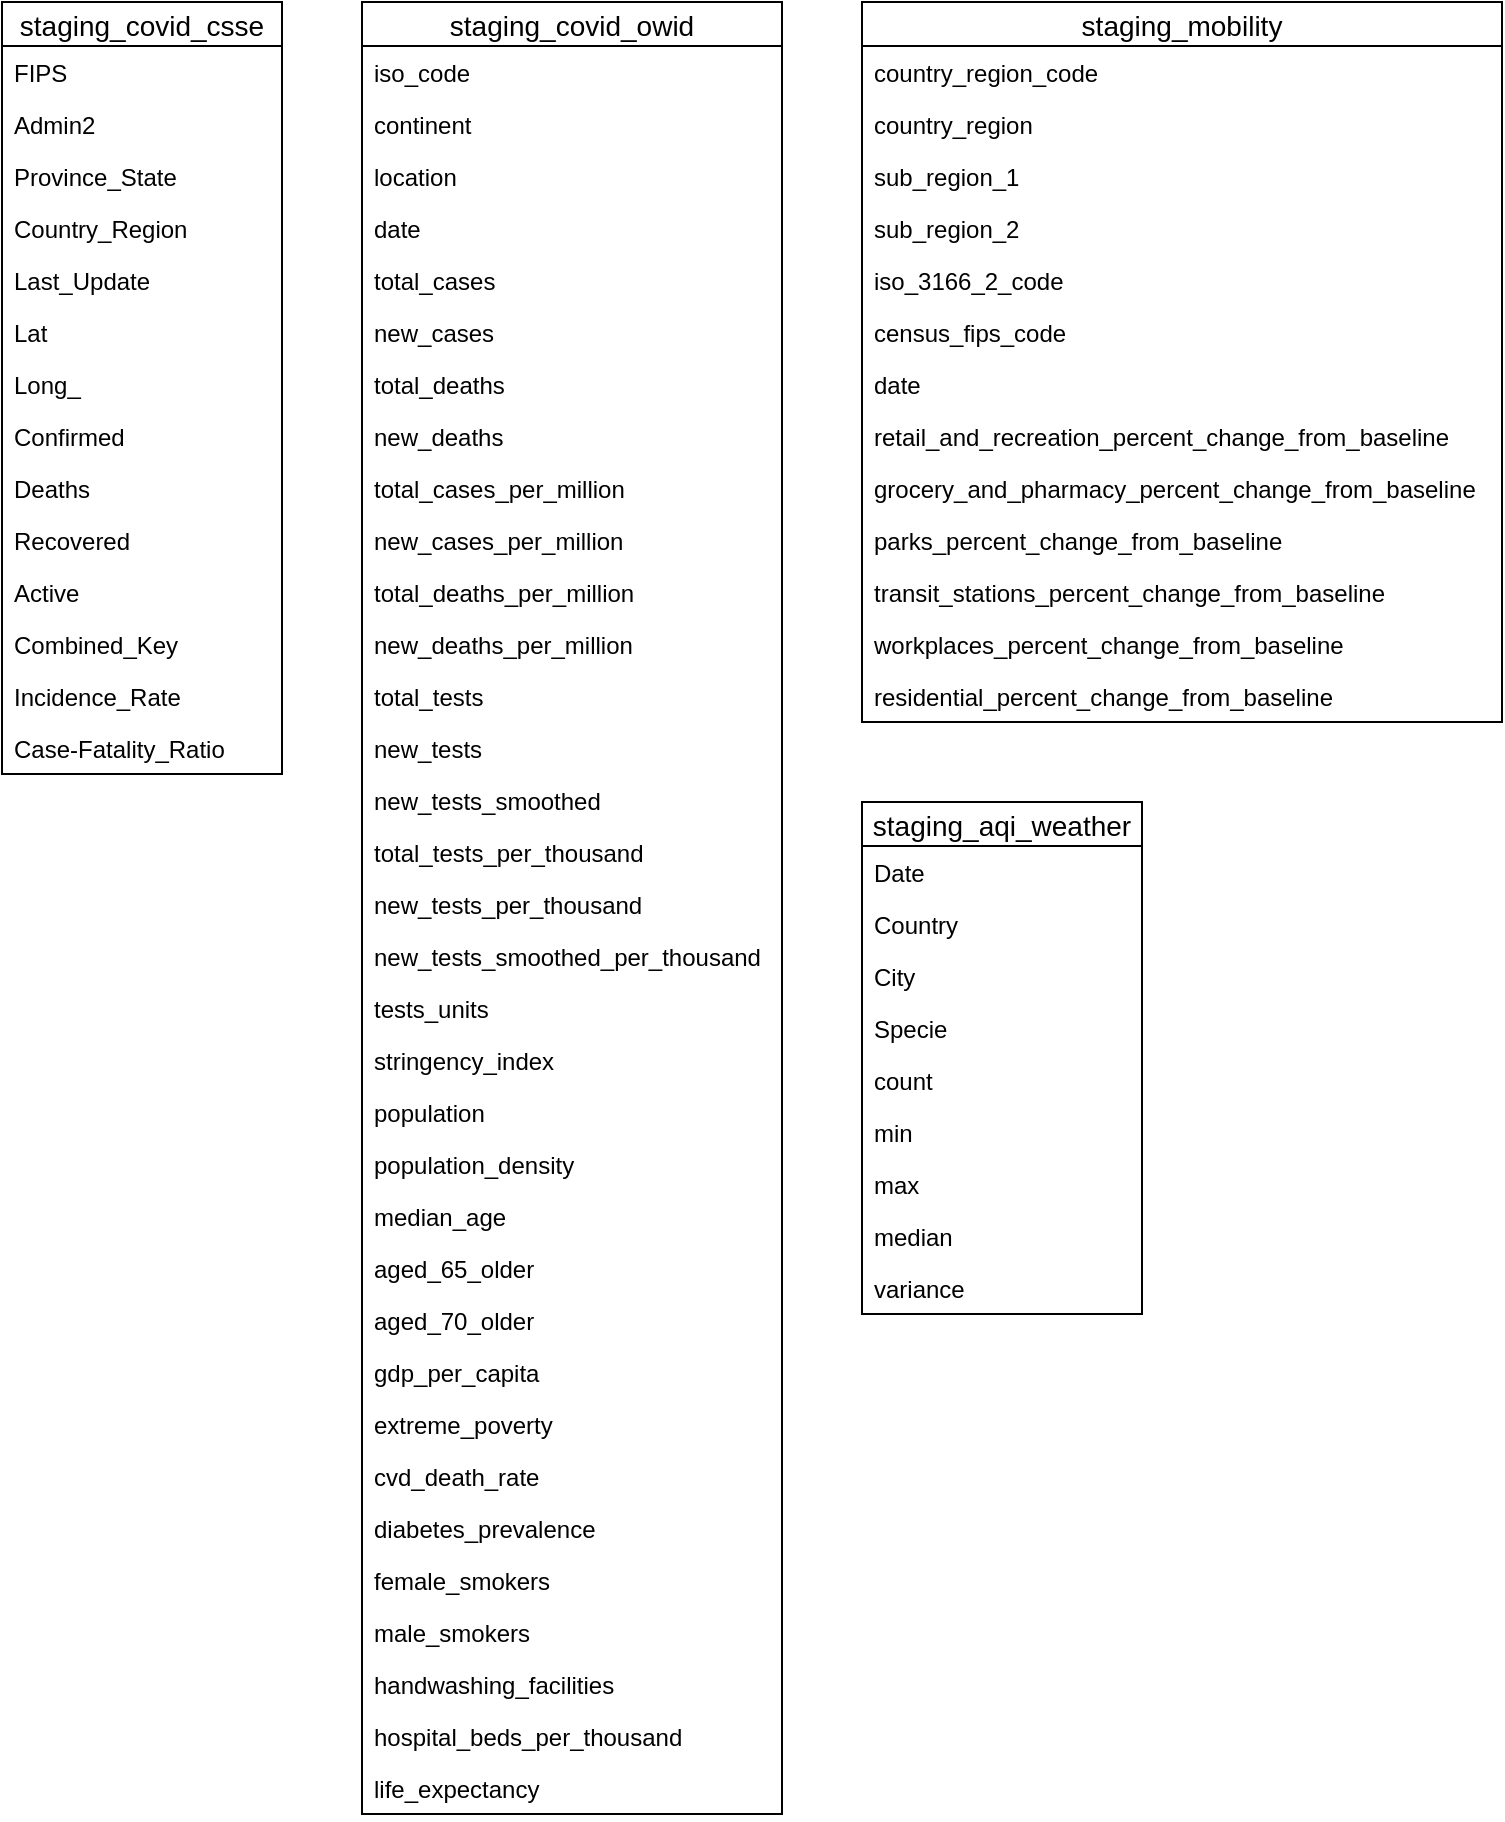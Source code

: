 <mxfile version="13.3.5" type="device"><diagram id="C5RBs43oDa-KdzZeNtuy" name="Page-1"><mxGraphModel dx="786" dy="541" grid="1" gridSize="10" guides="1" tooltips="1" connect="1" arrows="1" fold="1" page="1" pageScale="1" pageWidth="827" pageHeight="1169" math="0" shadow="0"><root><mxCell id="WIyWlLk6GJQsqaUBKTNV-0"/><mxCell id="WIyWlLk6GJQsqaUBKTNV-1" parent="WIyWlLk6GJQsqaUBKTNV-0"/><mxCell id="0DJro2yjPld6_gSCvydu-23" value="staging_covid_csse" style="swimlane;fontStyle=0;childLayout=stackLayout;horizontal=1;startSize=22;horizontalStack=0;resizeParent=1;resizeParentMax=0;resizeLast=0;collapsible=1;marginBottom=0;align=center;fontSize=14;shadow=0;rounded=0;comic=0;glass=0;swimlaneLine=1;" parent="WIyWlLk6GJQsqaUBKTNV-1" vertex="1"><mxGeometry x="40" y="40" width="140" height="386" as="geometry"/></mxCell><mxCell id="0DJro2yjPld6_gSCvydu-24" value="FIPS" style="text;strokeColor=none;fillColor=none;spacingLeft=4;spacingRight=4;overflow=hidden;rotatable=0;points=[[0,0.5],[1,0.5]];portConstraint=eastwest;fontSize=12;" parent="0DJro2yjPld6_gSCvydu-23" vertex="1"><mxGeometry y="22" width="140" height="26" as="geometry"/></mxCell><mxCell id="0DJro2yjPld6_gSCvydu-25" value="Admin2" style="text;strokeColor=none;fillColor=none;spacingLeft=4;spacingRight=4;overflow=hidden;rotatable=0;points=[[0,0.5],[1,0.5]];portConstraint=eastwest;fontSize=12;" parent="0DJro2yjPld6_gSCvydu-23" vertex="1"><mxGeometry y="48" width="140" height="26" as="geometry"/></mxCell><mxCell id="0DJro2yjPld6_gSCvydu-26" value="Province_State" style="text;strokeColor=none;fillColor=none;spacingLeft=4;spacingRight=4;overflow=hidden;rotatable=0;points=[[0,0.5],[1,0.5]];portConstraint=eastwest;fontSize=12;" parent="0DJro2yjPld6_gSCvydu-23" vertex="1"><mxGeometry y="74" width="140" height="26" as="geometry"/></mxCell><mxCell id="0DJro2yjPld6_gSCvydu-50" value="Country_Region" style="text;strokeColor=none;fillColor=none;spacingLeft=4;spacingRight=4;overflow=hidden;rotatable=0;points=[[0,0.5],[1,0.5]];portConstraint=eastwest;fontSize=12;" parent="0DJro2yjPld6_gSCvydu-23" vertex="1"><mxGeometry y="100" width="140" height="26" as="geometry"/></mxCell><mxCell id="0DJro2yjPld6_gSCvydu-51" value="Last_Update" style="text;strokeColor=none;fillColor=none;spacingLeft=4;spacingRight=4;overflow=hidden;rotatable=0;points=[[0,0.5],[1,0.5]];portConstraint=eastwest;fontSize=12;" parent="0DJro2yjPld6_gSCvydu-23" vertex="1"><mxGeometry y="126" width="140" height="26" as="geometry"/></mxCell><mxCell id="0DJro2yjPld6_gSCvydu-52" value="Lat" style="text;strokeColor=none;fillColor=none;spacingLeft=4;spacingRight=4;overflow=hidden;rotatable=0;points=[[0,0.5],[1,0.5]];portConstraint=eastwest;fontSize=12;" parent="0DJro2yjPld6_gSCvydu-23" vertex="1"><mxGeometry y="152" width="140" height="26" as="geometry"/></mxCell><mxCell id="0DJro2yjPld6_gSCvydu-53" value="Long_" style="text;strokeColor=none;fillColor=none;spacingLeft=4;spacingRight=4;overflow=hidden;rotatable=0;points=[[0,0.5],[1,0.5]];portConstraint=eastwest;fontSize=12;" parent="0DJro2yjPld6_gSCvydu-23" vertex="1"><mxGeometry y="178" width="140" height="26" as="geometry"/></mxCell><mxCell id="0DJro2yjPld6_gSCvydu-54" value="Confirmed" style="text;strokeColor=none;fillColor=none;spacingLeft=4;spacingRight=4;overflow=hidden;rotatable=0;points=[[0,0.5],[1,0.5]];portConstraint=eastwest;fontSize=12;" parent="0DJro2yjPld6_gSCvydu-23" vertex="1"><mxGeometry y="204" width="140" height="26" as="geometry"/></mxCell><mxCell id="0DJro2yjPld6_gSCvydu-55" value="Deaths" style="text;strokeColor=none;fillColor=none;spacingLeft=4;spacingRight=4;overflow=hidden;rotatable=0;points=[[0,0.5],[1,0.5]];portConstraint=eastwest;fontSize=12;" parent="0DJro2yjPld6_gSCvydu-23" vertex="1"><mxGeometry y="230" width="140" height="26" as="geometry"/></mxCell><mxCell id="0DJro2yjPld6_gSCvydu-56" value="Recovered" style="text;strokeColor=none;fillColor=none;spacingLeft=4;spacingRight=4;overflow=hidden;rotatable=0;points=[[0,0.5],[1,0.5]];portConstraint=eastwest;fontSize=12;" parent="0DJro2yjPld6_gSCvydu-23" vertex="1"><mxGeometry y="256" width="140" height="26" as="geometry"/></mxCell><mxCell id="0DJro2yjPld6_gSCvydu-57" value="Active" style="text;strokeColor=none;fillColor=none;spacingLeft=4;spacingRight=4;overflow=hidden;rotatable=0;points=[[0,0.5],[1,0.5]];portConstraint=eastwest;fontSize=12;" parent="0DJro2yjPld6_gSCvydu-23" vertex="1"><mxGeometry y="282" width="140" height="26" as="geometry"/></mxCell><mxCell id="0DJro2yjPld6_gSCvydu-58" value="Combined_Key" style="text;strokeColor=none;fillColor=none;spacingLeft=4;spacingRight=4;overflow=hidden;rotatable=0;points=[[0,0.5],[1,0.5]];portConstraint=eastwest;fontSize=12;" parent="0DJro2yjPld6_gSCvydu-23" vertex="1"><mxGeometry y="308" width="140" height="26" as="geometry"/></mxCell><mxCell id="0DJro2yjPld6_gSCvydu-60" value="Incidence_Rate" style="text;strokeColor=none;fillColor=none;spacingLeft=4;spacingRight=4;overflow=hidden;rotatable=0;points=[[0,0.5],[1,0.5]];portConstraint=eastwest;fontSize=12;" parent="0DJro2yjPld6_gSCvydu-23" vertex="1"><mxGeometry y="334" width="140" height="26" as="geometry"/></mxCell><mxCell id="0DJro2yjPld6_gSCvydu-61" value="Case-Fatality_Ratio" style="text;strokeColor=none;fillColor=none;spacingLeft=4;spacingRight=4;overflow=hidden;rotatable=0;points=[[0,0.5],[1,0.5]];portConstraint=eastwest;fontSize=12;" parent="0DJro2yjPld6_gSCvydu-23" vertex="1"><mxGeometry y="360" width="140" height="26" as="geometry"/></mxCell><mxCell id="0DJro2yjPld6_gSCvydu-27" value="staging_covid_owid" style="swimlane;fontStyle=0;childLayout=stackLayout;horizontal=1;startSize=22;horizontalStack=0;resizeParent=1;resizeParentMax=0;resizeLast=0;collapsible=1;marginBottom=0;align=center;fontSize=14;" parent="WIyWlLk6GJQsqaUBKTNV-1" vertex="1"><mxGeometry x="220" y="40" width="210" height="906" as="geometry"/></mxCell><mxCell id="0DJro2yjPld6_gSCvydu-28" value="iso_code" style="text;strokeColor=none;fillColor=none;spacingLeft=4;spacingRight=4;overflow=hidden;rotatable=0;points=[[0,0.5],[1,0.5]];portConstraint=eastwest;fontSize=12;" parent="0DJro2yjPld6_gSCvydu-27" vertex="1"><mxGeometry y="22" width="210" height="26" as="geometry"/></mxCell><mxCell id="0DJro2yjPld6_gSCvydu-29" value="continent" style="text;strokeColor=none;fillColor=none;spacingLeft=4;spacingRight=4;overflow=hidden;rotatable=0;points=[[0,0.5],[1,0.5]];portConstraint=eastwest;fontSize=12;" parent="0DJro2yjPld6_gSCvydu-27" vertex="1"><mxGeometry y="48" width="210" height="26" as="geometry"/></mxCell><mxCell id="0DJro2yjPld6_gSCvydu-30" value="location" style="text;strokeColor=none;fillColor=none;spacingLeft=4;spacingRight=4;overflow=hidden;rotatable=0;points=[[0,0.5],[1,0.5]];portConstraint=eastwest;fontSize=12;" parent="0DJro2yjPld6_gSCvydu-27" vertex="1"><mxGeometry y="74" width="210" height="26" as="geometry"/></mxCell><mxCell id="0DJro2yjPld6_gSCvydu-62" value="date" style="text;strokeColor=none;fillColor=none;spacingLeft=4;spacingRight=4;overflow=hidden;rotatable=0;points=[[0,0.5],[1,0.5]];portConstraint=eastwest;fontSize=12;" parent="0DJro2yjPld6_gSCvydu-27" vertex="1"><mxGeometry y="100" width="210" height="26" as="geometry"/></mxCell><mxCell id="0DJro2yjPld6_gSCvydu-63" value="total_cases" style="text;strokeColor=none;fillColor=none;spacingLeft=4;spacingRight=4;overflow=hidden;rotatable=0;points=[[0,0.5],[1,0.5]];portConstraint=eastwest;fontSize=12;" parent="0DJro2yjPld6_gSCvydu-27" vertex="1"><mxGeometry y="126" width="210" height="26" as="geometry"/></mxCell><mxCell id="0DJro2yjPld6_gSCvydu-64" value="new_cases" style="text;strokeColor=none;fillColor=none;spacingLeft=4;spacingRight=4;overflow=hidden;rotatable=0;points=[[0,0.5],[1,0.5]];portConstraint=eastwest;fontSize=12;" parent="0DJro2yjPld6_gSCvydu-27" vertex="1"><mxGeometry y="152" width="210" height="26" as="geometry"/></mxCell><mxCell id="0DJro2yjPld6_gSCvydu-65" value="total_deaths" style="text;strokeColor=none;fillColor=none;spacingLeft=4;spacingRight=4;overflow=hidden;rotatable=0;points=[[0,0.5],[1,0.5]];portConstraint=eastwest;fontSize=12;" parent="0DJro2yjPld6_gSCvydu-27" vertex="1"><mxGeometry y="178" width="210" height="26" as="geometry"/></mxCell><mxCell id="0DJro2yjPld6_gSCvydu-66" value="new_deaths" style="text;strokeColor=none;fillColor=none;spacingLeft=4;spacingRight=4;overflow=hidden;rotatable=0;points=[[0,0.5],[1,0.5]];portConstraint=eastwest;fontSize=12;" parent="0DJro2yjPld6_gSCvydu-27" vertex="1"><mxGeometry y="204" width="210" height="26" as="geometry"/></mxCell><mxCell id="0DJro2yjPld6_gSCvydu-67" value="total_cases_per_million" style="text;strokeColor=none;fillColor=none;spacingLeft=4;spacingRight=4;overflow=hidden;rotatable=0;points=[[0,0.5],[1,0.5]];portConstraint=eastwest;fontSize=12;" parent="0DJro2yjPld6_gSCvydu-27" vertex="1"><mxGeometry y="230" width="210" height="26" as="geometry"/></mxCell><mxCell id="0DJro2yjPld6_gSCvydu-68" value="new_cases_per_million" style="text;strokeColor=none;fillColor=none;spacingLeft=4;spacingRight=4;overflow=hidden;rotatable=0;points=[[0,0.5],[1,0.5]];portConstraint=eastwest;fontSize=12;" parent="0DJro2yjPld6_gSCvydu-27" vertex="1"><mxGeometry y="256" width="210" height="26" as="geometry"/></mxCell><mxCell id="0DJro2yjPld6_gSCvydu-69" value="total_deaths_per_million" style="text;strokeColor=none;fillColor=none;spacingLeft=4;spacingRight=4;overflow=hidden;rotatable=0;points=[[0,0.5],[1,0.5]];portConstraint=eastwest;fontSize=12;" parent="0DJro2yjPld6_gSCvydu-27" vertex="1"><mxGeometry y="282" width="210" height="26" as="geometry"/></mxCell><mxCell id="0DJro2yjPld6_gSCvydu-70" value="new_deaths_per_million" style="text;strokeColor=none;fillColor=none;spacingLeft=4;spacingRight=4;overflow=hidden;rotatable=0;points=[[0,0.5],[1,0.5]];portConstraint=eastwest;fontSize=12;" parent="0DJro2yjPld6_gSCvydu-27" vertex="1"><mxGeometry y="308" width="210" height="26" as="geometry"/></mxCell><mxCell id="0DJro2yjPld6_gSCvydu-71" value="total_tests" style="text;strokeColor=none;fillColor=none;spacingLeft=4;spacingRight=4;overflow=hidden;rotatable=0;points=[[0,0.5],[1,0.5]];portConstraint=eastwest;fontSize=12;" parent="0DJro2yjPld6_gSCvydu-27" vertex="1"><mxGeometry y="334" width="210" height="26" as="geometry"/></mxCell><mxCell id="0DJro2yjPld6_gSCvydu-72" value="new_tests" style="text;strokeColor=none;fillColor=none;spacingLeft=4;spacingRight=4;overflow=hidden;rotatable=0;points=[[0,0.5],[1,0.5]];portConstraint=eastwest;fontSize=12;" parent="0DJro2yjPld6_gSCvydu-27" vertex="1"><mxGeometry y="360" width="210" height="26" as="geometry"/></mxCell><mxCell id="0DJro2yjPld6_gSCvydu-73" value="new_tests_smoothed" style="text;strokeColor=none;fillColor=none;spacingLeft=4;spacingRight=4;overflow=hidden;rotatable=0;points=[[0,0.5],[1,0.5]];portConstraint=eastwest;fontSize=12;" parent="0DJro2yjPld6_gSCvydu-27" vertex="1"><mxGeometry y="386" width="210" height="26" as="geometry"/></mxCell><mxCell id="0DJro2yjPld6_gSCvydu-74" value="total_tests_per_thousand" style="text;strokeColor=none;fillColor=none;spacingLeft=4;spacingRight=4;overflow=hidden;rotatable=0;points=[[0,0.5],[1,0.5]];portConstraint=eastwest;fontSize=12;" parent="0DJro2yjPld6_gSCvydu-27" vertex="1"><mxGeometry y="412" width="210" height="26" as="geometry"/></mxCell><mxCell id="0DJro2yjPld6_gSCvydu-75" value="new_tests_per_thousand" style="text;strokeColor=none;fillColor=none;spacingLeft=4;spacingRight=4;overflow=hidden;rotatable=0;points=[[0,0.5],[1,0.5]];portConstraint=eastwest;fontSize=12;" parent="0DJro2yjPld6_gSCvydu-27" vertex="1"><mxGeometry y="438" width="210" height="26" as="geometry"/></mxCell><mxCell id="0DJro2yjPld6_gSCvydu-76" value="new_tests_smoothed_per_thousand" style="text;strokeColor=none;fillColor=none;spacingLeft=4;spacingRight=4;overflow=hidden;rotatable=0;points=[[0,0.5],[1,0.5]];portConstraint=eastwest;fontSize=12;" parent="0DJro2yjPld6_gSCvydu-27" vertex="1"><mxGeometry y="464" width="210" height="26" as="geometry"/></mxCell><mxCell id="0DJro2yjPld6_gSCvydu-77" value="tests_units" style="text;strokeColor=none;fillColor=none;spacingLeft=4;spacingRight=4;overflow=hidden;rotatable=0;points=[[0,0.5],[1,0.5]];portConstraint=eastwest;fontSize=12;" parent="0DJro2yjPld6_gSCvydu-27" vertex="1"><mxGeometry y="490" width="210" height="26" as="geometry"/></mxCell><mxCell id="0DJro2yjPld6_gSCvydu-78" value="stringency_index" style="text;strokeColor=none;fillColor=none;spacingLeft=4;spacingRight=4;overflow=hidden;rotatable=0;points=[[0,0.5],[1,0.5]];portConstraint=eastwest;fontSize=12;" parent="0DJro2yjPld6_gSCvydu-27" vertex="1"><mxGeometry y="516" width="210" height="26" as="geometry"/></mxCell><mxCell id="0DJro2yjPld6_gSCvydu-80" value="population" style="text;strokeColor=none;fillColor=none;spacingLeft=4;spacingRight=4;overflow=hidden;rotatable=0;points=[[0,0.5],[1,0.5]];portConstraint=eastwest;fontSize=12;" parent="0DJro2yjPld6_gSCvydu-27" vertex="1"><mxGeometry y="542" width="210" height="26" as="geometry"/></mxCell><mxCell id="0DJro2yjPld6_gSCvydu-81" value="population_density" style="text;strokeColor=none;fillColor=none;spacingLeft=4;spacingRight=4;overflow=hidden;rotatable=0;points=[[0,0.5],[1,0.5]];portConstraint=eastwest;fontSize=12;" parent="0DJro2yjPld6_gSCvydu-27" vertex="1"><mxGeometry y="568" width="210" height="26" as="geometry"/></mxCell><mxCell id="0DJro2yjPld6_gSCvydu-82" value="median_age" style="text;strokeColor=none;fillColor=none;spacingLeft=4;spacingRight=4;overflow=hidden;rotatable=0;points=[[0,0.5],[1,0.5]];portConstraint=eastwest;fontSize=12;" parent="0DJro2yjPld6_gSCvydu-27" vertex="1"><mxGeometry y="594" width="210" height="26" as="geometry"/></mxCell><mxCell id="0DJro2yjPld6_gSCvydu-83" value="aged_65_older" style="text;strokeColor=none;fillColor=none;spacingLeft=4;spacingRight=4;overflow=hidden;rotatable=0;points=[[0,0.5],[1,0.5]];portConstraint=eastwest;fontSize=12;" parent="0DJro2yjPld6_gSCvydu-27" vertex="1"><mxGeometry y="620" width="210" height="26" as="geometry"/></mxCell><mxCell id="0DJro2yjPld6_gSCvydu-84" value="aged_70_older" style="text;strokeColor=none;fillColor=none;spacingLeft=4;spacingRight=4;overflow=hidden;rotatable=0;points=[[0,0.5],[1,0.5]];portConstraint=eastwest;fontSize=12;" parent="0DJro2yjPld6_gSCvydu-27" vertex="1"><mxGeometry y="646" width="210" height="26" as="geometry"/></mxCell><mxCell id="0DJro2yjPld6_gSCvydu-85" value="gdp_per_capita" style="text;strokeColor=none;fillColor=none;spacingLeft=4;spacingRight=4;overflow=hidden;rotatable=0;points=[[0,0.5],[1,0.5]];portConstraint=eastwest;fontSize=12;" parent="0DJro2yjPld6_gSCvydu-27" vertex="1"><mxGeometry y="672" width="210" height="26" as="geometry"/></mxCell><mxCell id="0DJro2yjPld6_gSCvydu-86" value="extreme_poverty" style="text;strokeColor=none;fillColor=none;spacingLeft=4;spacingRight=4;overflow=hidden;rotatable=0;points=[[0,0.5],[1,0.5]];portConstraint=eastwest;fontSize=12;" parent="0DJro2yjPld6_gSCvydu-27" vertex="1"><mxGeometry y="698" width="210" height="26" as="geometry"/></mxCell><mxCell id="0DJro2yjPld6_gSCvydu-87" value="cvd_death_rate" style="text;strokeColor=none;fillColor=none;spacingLeft=4;spacingRight=4;overflow=hidden;rotatable=0;points=[[0,0.5],[1,0.5]];portConstraint=eastwest;fontSize=12;" parent="0DJro2yjPld6_gSCvydu-27" vertex="1"><mxGeometry y="724" width="210" height="26" as="geometry"/></mxCell><mxCell id="0DJro2yjPld6_gSCvydu-88" value="diabetes_prevalence" style="text;strokeColor=none;fillColor=none;spacingLeft=4;spacingRight=4;overflow=hidden;rotatable=0;points=[[0,0.5],[1,0.5]];portConstraint=eastwest;fontSize=12;" parent="0DJro2yjPld6_gSCvydu-27" vertex="1"><mxGeometry y="750" width="210" height="26" as="geometry"/></mxCell><mxCell id="0DJro2yjPld6_gSCvydu-89" value="female_smokers" style="text;strokeColor=none;fillColor=none;spacingLeft=4;spacingRight=4;overflow=hidden;rotatable=0;points=[[0,0.5],[1,0.5]];portConstraint=eastwest;fontSize=12;" parent="0DJro2yjPld6_gSCvydu-27" vertex="1"><mxGeometry y="776" width="210" height="26" as="geometry"/></mxCell><mxCell id="0DJro2yjPld6_gSCvydu-90" value="male_smokers" style="text;strokeColor=none;fillColor=none;spacingLeft=4;spacingRight=4;overflow=hidden;rotatable=0;points=[[0,0.5],[1,0.5]];portConstraint=eastwest;fontSize=12;" parent="0DJro2yjPld6_gSCvydu-27" vertex="1"><mxGeometry y="802" width="210" height="26" as="geometry"/></mxCell><mxCell id="0DJro2yjPld6_gSCvydu-91" value="handwashing_facilities" style="text;strokeColor=none;fillColor=none;spacingLeft=4;spacingRight=4;overflow=hidden;rotatable=0;points=[[0,0.5],[1,0.5]];portConstraint=eastwest;fontSize=12;" parent="0DJro2yjPld6_gSCvydu-27" vertex="1"><mxGeometry y="828" width="210" height="26" as="geometry"/></mxCell><mxCell id="0DJro2yjPld6_gSCvydu-92" value="hospital_beds_per_thousand" style="text;strokeColor=none;fillColor=none;spacingLeft=4;spacingRight=4;overflow=hidden;rotatable=0;points=[[0,0.5],[1,0.5]];portConstraint=eastwest;fontSize=12;" parent="0DJro2yjPld6_gSCvydu-27" vertex="1"><mxGeometry y="854" width="210" height="26" as="geometry"/></mxCell><mxCell id="0DJro2yjPld6_gSCvydu-93" value="life_expectancy" style="text;strokeColor=none;fillColor=none;spacingLeft=4;spacingRight=4;overflow=hidden;rotatable=0;points=[[0,0.5],[1,0.5]];portConstraint=eastwest;fontSize=12;" parent="0DJro2yjPld6_gSCvydu-27" vertex="1"><mxGeometry y="880" width="210" height="26" as="geometry"/></mxCell><mxCell id="0DJro2yjPld6_gSCvydu-31" value="staging_mobility" style="swimlane;fontStyle=0;childLayout=stackLayout;horizontal=1;startSize=22;horizontalStack=0;resizeParent=1;resizeParentMax=0;resizeLast=0;collapsible=1;marginBottom=0;align=center;fontSize=14;" parent="WIyWlLk6GJQsqaUBKTNV-1" vertex="1"><mxGeometry x="470" y="40" width="320" height="360" as="geometry"/></mxCell><mxCell id="0DJro2yjPld6_gSCvydu-32" value="country_region_code" style="text;strokeColor=none;fillColor=none;spacingLeft=4;spacingRight=4;overflow=hidden;rotatable=0;points=[[0,0.5],[1,0.5]];portConstraint=eastwest;fontSize=12;" parent="0DJro2yjPld6_gSCvydu-31" vertex="1"><mxGeometry y="22" width="320" height="26" as="geometry"/></mxCell><mxCell id="0DJro2yjPld6_gSCvydu-33" value="country_region" style="text;strokeColor=none;fillColor=none;spacingLeft=4;spacingRight=4;overflow=hidden;rotatable=0;points=[[0,0.5],[1,0.5]];portConstraint=eastwest;fontSize=12;" parent="0DJro2yjPld6_gSCvydu-31" vertex="1"><mxGeometry y="48" width="320" height="26" as="geometry"/></mxCell><mxCell id="0DJro2yjPld6_gSCvydu-34" value="sub_region_1" style="text;strokeColor=none;fillColor=none;spacingLeft=4;spacingRight=4;overflow=hidden;rotatable=0;points=[[0,0.5],[1,0.5]];portConstraint=eastwest;fontSize=12;" parent="0DJro2yjPld6_gSCvydu-31" vertex="1"><mxGeometry y="74" width="320" height="26" as="geometry"/></mxCell><mxCell id="0DJro2yjPld6_gSCvydu-95" value="sub_region_2" style="text;strokeColor=none;fillColor=none;spacingLeft=4;spacingRight=4;overflow=hidden;rotatable=0;points=[[0,0.5],[1,0.5]];portConstraint=eastwest;fontSize=12;" parent="0DJro2yjPld6_gSCvydu-31" vertex="1"><mxGeometry y="100" width="320" height="26" as="geometry"/></mxCell><mxCell id="0DJro2yjPld6_gSCvydu-96" value="iso_3166_2_code" style="text;strokeColor=none;fillColor=none;spacingLeft=4;spacingRight=4;overflow=hidden;rotatable=0;points=[[0,0.5],[1,0.5]];portConstraint=eastwest;fontSize=12;" parent="0DJro2yjPld6_gSCvydu-31" vertex="1"><mxGeometry y="126" width="320" height="26" as="geometry"/></mxCell><mxCell id="0DJro2yjPld6_gSCvydu-97" value="census_fips_code" style="text;strokeColor=none;fillColor=none;spacingLeft=4;spacingRight=4;overflow=hidden;rotatable=0;points=[[0,0.5],[1,0.5]];portConstraint=eastwest;fontSize=12;" parent="0DJro2yjPld6_gSCvydu-31" vertex="1"><mxGeometry y="152" width="320" height="26" as="geometry"/></mxCell><mxCell id="0DJro2yjPld6_gSCvydu-98" value="date" style="text;strokeColor=none;fillColor=none;spacingLeft=4;spacingRight=4;overflow=hidden;rotatable=0;points=[[0,0.5],[1,0.5]];portConstraint=eastwest;fontSize=12;" parent="0DJro2yjPld6_gSCvydu-31" vertex="1"><mxGeometry y="178" width="320" height="26" as="geometry"/></mxCell><mxCell id="0DJro2yjPld6_gSCvydu-99" value="retail_and_recreation_percent_change_from_baseline" style="text;strokeColor=none;fillColor=none;spacingLeft=4;spacingRight=4;overflow=hidden;rotatable=0;points=[[0,0.5],[1,0.5]];portConstraint=eastwest;fontSize=12;" parent="0DJro2yjPld6_gSCvydu-31" vertex="1"><mxGeometry y="204" width="320" height="26" as="geometry"/></mxCell><mxCell id="0DJro2yjPld6_gSCvydu-100" value="grocery_and_pharmacy_percent_change_from_baseline" style="text;strokeColor=none;fillColor=none;spacingLeft=4;spacingRight=4;overflow=hidden;rotatable=0;points=[[0,0.5],[1,0.5]];portConstraint=eastwest;fontSize=12;" parent="0DJro2yjPld6_gSCvydu-31" vertex="1"><mxGeometry y="230" width="320" height="26" as="geometry"/></mxCell><mxCell id="0DJro2yjPld6_gSCvydu-101" value="parks_percent_change_from_baseline" style="text;strokeColor=none;fillColor=none;spacingLeft=4;spacingRight=4;overflow=hidden;rotatable=0;points=[[0,0.5],[1,0.5]];portConstraint=eastwest;fontSize=12;" parent="0DJro2yjPld6_gSCvydu-31" vertex="1"><mxGeometry y="256" width="320" height="26" as="geometry"/></mxCell><mxCell id="0DJro2yjPld6_gSCvydu-102" value="transit_stations_percent_change_from_baseline" style="text;strokeColor=none;fillColor=none;spacingLeft=4;spacingRight=4;overflow=hidden;rotatable=0;points=[[0,0.5],[1,0.5]];portConstraint=eastwest;fontSize=12;" parent="0DJro2yjPld6_gSCvydu-31" vertex="1"><mxGeometry y="282" width="320" height="26" as="geometry"/></mxCell><mxCell id="0DJro2yjPld6_gSCvydu-103" value="workplaces_percent_change_from_baseline" style="text;strokeColor=none;fillColor=none;spacingLeft=4;spacingRight=4;overflow=hidden;rotatable=0;points=[[0,0.5],[1,0.5]];portConstraint=eastwest;fontSize=12;" parent="0DJro2yjPld6_gSCvydu-31" vertex="1"><mxGeometry y="308" width="320" height="26" as="geometry"/></mxCell><mxCell id="0DJro2yjPld6_gSCvydu-104" value="residential_percent_change_from_baseline" style="text;strokeColor=none;fillColor=none;spacingLeft=4;spacingRight=4;overflow=hidden;rotatable=0;points=[[0,0.5],[1,0.5]];portConstraint=eastwest;fontSize=12;" parent="0DJro2yjPld6_gSCvydu-31" vertex="1"><mxGeometry y="334" width="320" height="26" as="geometry"/></mxCell><mxCell id="0DJro2yjPld6_gSCvydu-35" value="staging_aqi_weather" style="swimlane;fontStyle=0;childLayout=stackLayout;horizontal=1;startSize=22;horizontalStack=0;resizeParent=1;resizeParentMax=0;resizeLast=0;collapsible=1;marginBottom=0;align=center;fontSize=14;" parent="WIyWlLk6GJQsqaUBKTNV-1" vertex="1"><mxGeometry x="470" y="440" width="140" height="256" as="geometry"/></mxCell><mxCell id="0DJro2yjPld6_gSCvydu-36" value="Date" style="text;strokeColor=none;fillColor=none;spacingLeft=4;spacingRight=4;overflow=hidden;rotatable=0;points=[[0,0.5],[1,0.5]];portConstraint=eastwest;fontSize=12;" parent="0DJro2yjPld6_gSCvydu-35" vertex="1"><mxGeometry y="22" width="140" height="26" as="geometry"/></mxCell><mxCell id="0DJro2yjPld6_gSCvydu-37" value="Country" style="text;strokeColor=none;fillColor=none;spacingLeft=4;spacingRight=4;overflow=hidden;rotatable=0;points=[[0,0.5],[1,0.5]];portConstraint=eastwest;fontSize=12;" parent="0DJro2yjPld6_gSCvydu-35" vertex="1"><mxGeometry y="48" width="140" height="26" as="geometry"/></mxCell><mxCell id="0DJro2yjPld6_gSCvydu-38" value="City&#9;" style="text;strokeColor=none;fillColor=none;spacingLeft=4;spacingRight=4;overflow=hidden;rotatable=0;points=[[0,0.5],[1,0.5]];portConstraint=eastwest;fontSize=12;" parent="0DJro2yjPld6_gSCvydu-35" vertex="1"><mxGeometry y="74" width="140" height="26" as="geometry"/></mxCell><mxCell id="0DJro2yjPld6_gSCvydu-106" value="Specie&#9;" style="text;strokeColor=none;fillColor=none;spacingLeft=4;spacingRight=4;overflow=hidden;rotatable=0;points=[[0,0.5],[1,0.5]];portConstraint=eastwest;fontSize=12;" parent="0DJro2yjPld6_gSCvydu-35" vertex="1"><mxGeometry y="100" width="140" height="26" as="geometry"/></mxCell><mxCell id="0DJro2yjPld6_gSCvydu-107" value="count&#9;" style="text;strokeColor=none;fillColor=none;spacingLeft=4;spacingRight=4;overflow=hidden;rotatable=0;points=[[0,0.5],[1,0.5]];portConstraint=eastwest;fontSize=12;" parent="0DJro2yjPld6_gSCvydu-35" vertex="1"><mxGeometry y="126" width="140" height="26" as="geometry"/></mxCell><mxCell id="0DJro2yjPld6_gSCvydu-108" value="min&#9;" style="text;strokeColor=none;fillColor=none;spacingLeft=4;spacingRight=4;overflow=hidden;rotatable=0;points=[[0,0.5],[1,0.5]];portConstraint=eastwest;fontSize=12;" parent="0DJro2yjPld6_gSCvydu-35" vertex="1"><mxGeometry y="152" width="140" height="26" as="geometry"/></mxCell><mxCell id="0DJro2yjPld6_gSCvydu-109" value="max&#9;" style="text;strokeColor=none;fillColor=none;spacingLeft=4;spacingRight=4;overflow=hidden;rotatable=0;points=[[0,0.5],[1,0.5]];portConstraint=eastwest;fontSize=12;" parent="0DJro2yjPld6_gSCvydu-35" vertex="1"><mxGeometry y="178" width="140" height="26" as="geometry"/></mxCell><mxCell id="0DJro2yjPld6_gSCvydu-110" value="median&#9;" style="text;strokeColor=none;fillColor=none;spacingLeft=4;spacingRight=4;overflow=hidden;rotatable=0;points=[[0,0.5],[1,0.5]];portConstraint=eastwest;fontSize=12;" parent="0DJro2yjPld6_gSCvydu-35" vertex="1"><mxGeometry y="204" width="140" height="26" as="geometry"/></mxCell><mxCell id="0DJro2yjPld6_gSCvydu-111" value="variance&#9;" style="text;strokeColor=none;fillColor=none;spacingLeft=4;spacingRight=4;overflow=hidden;rotatable=0;points=[[0,0.5],[1,0.5]];portConstraint=eastwest;fontSize=12;" parent="0DJro2yjPld6_gSCvydu-35" vertex="1"><mxGeometry y="230" width="140" height="26" as="geometry"/></mxCell></root></mxGraphModel></diagram></mxfile>